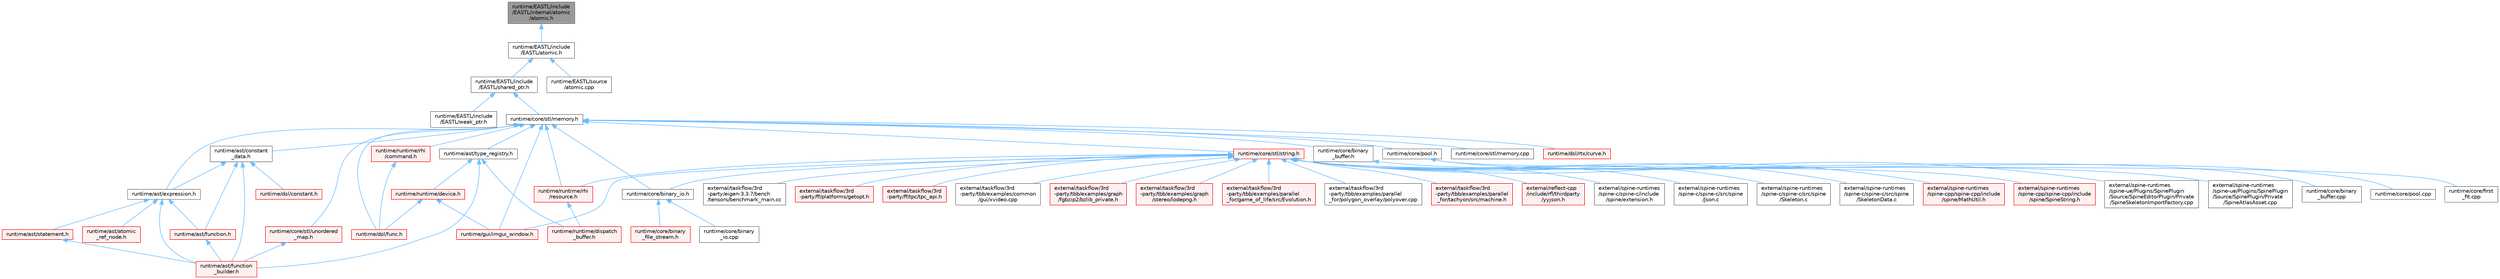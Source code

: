 digraph "runtime/EASTL/include/EASTL/internal/atomic/atomic.h"
{
 // LATEX_PDF_SIZE
  bgcolor="transparent";
  edge [fontname=Helvetica,fontsize=10,labelfontname=Helvetica,labelfontsize=10];
  node [fontname=Helvetica,fontsize=10,shape=box,height=0.2,width=0.4];
  Node1 [id="Node000001",label="runtime/EASTL/include\l/EASTL/internal/atomic\l/atomic.h",height=0.2,width=0.4,color="gray40", fillcolor="grey60", style="filled", fontcolor="black",tooltip=" "];
  Node1 -> Node2 [id="edge64_Node000001_Node000002",dir="back",color="steelblue1",style="solid",tooltip=" "];
  Node2 [id="Node000002",label="runtime/EASTL/include\l/EASTL/atomic.h",height=0.2,width=0.4,color="grey40", fillcolor="white", style="filled",URL="$runtime_2_e_a_s_t_l_2include_2_e_a_s_t_l_2atomic_8h.html",tooltip=" "];
  Node2 -> Node3 [id="edge65_Node000002_Node000003",dir="back",color="steelblue1",style="solid",tooltip=" "];
  Node3 [id="Node000003",label="runtime/EASTL/include\l/EASTL/shared_ptr.h",height=0.2,width=0.4,color="grey40", fillcolor="white", style="filled",URL="$shared__ptr_8h.html",tooltip=" "];
  Node3 -> Node4 [id="edge66_Node000003_Node000004",dir="back",color="steelblue1",style="solid",tooltip=" "];
  Node4 [id="Node000004",label="runtime/EASTL/include\l/EASTL/weak_ptr.h",height=0.2,width=0.4,color="grey40", fillcolor="white", style="filled",URL="$weak__ptr_8h.html",tooltip=" "];
  Node3 -> Node5 [id="edge67_Node000003_Node000005",dir="back",color="steelblue1",style="solid",tooltip=" "];
  Node5 [id="Node000005",label="runtime/core/stl/memory.h",height=0.2,width=0.4,color="grey40", fillcolor="white", style="filled",URL="$runtime_2core_2stl_2memory_8h.html",tooltip=" "];
  Node5 -> Node6 [id="edge68_Node000005_Node000006",dir="back",color="steelblue1",style="solid",tooltip=" "];
  Node6 [id="Node000006",label="runtime/ast/constant\l_data.h",height=0.2,width=0.4,color="grey40", fillcolor="white", style="filled",URL="$constant__data_8h.html",tooltip=" "];
  Node6 -> Node7 [id="edge69_Node000006_Node000007",dir="back",color="steelblue1",style="solid",tooltip=" "];
  Node7 [id="Node000007",label="runtime/ast/expression.h",height=0.2,width=0.4,color="grey40", fillcolor="white", style="filled",URL="$expression_8h.html",tooltip=" "];
  Node7 -> Node8 [id="edge70_Node000007_Node000008",dir="back",color="steelblue1",style="solid",tooltip=" "];
  Node8 [id="Node000008",label="runtime/ast/atomic\l_ref_node.h",height=0.2,width=0.4,color="red", fillcolor="#FFF0F0", style="filled",URL="$atomic__ref__node_8h.html",tooltip=" "];
  Node7 -> Node28 [id="edge71_Node000007_Node000028",dir="back",color="steelblue1",style="solid",tooltip=" "];
  Node28 [id="Node000028",label="runtime/ast/function.h",height=0.2,width=0.4,color="red", fillcolor="#FFF0F0", style="filled",URL="$ast_2function_8h.html",tooltip=" "];
  Node28 -> Node30 [id="edge72_Node000028_Node000030",dir="back",color="steelblue1",style="solid",tooltip=" "];
  Node30 [id="Node000030",label="runtime/ast/function\l_builder.h",height=0.2,width=0.4,color="red", fillcolor="#FFF0F0", style="filled",URL="$function__builder_8h.html",tooltip=" "];
  Node7 -> Node30 [id="edge73_Node000007_Node000030",dir="back",color="steelblue1",style="solid",tooltip=" "];
  Node7 -> Node57 [id="edge74_Node000007_Node000057",dir="back",color="steelblue1",style="solid",tooltip=" "];
  Node57 [id="Node000057",label="runtime/ast/statement.h",height=0.2,width=0.4,color="red", fillcolor="#FFF0F0", style="filled",URL="$statement_8h.html",tooltip=" "];
  Node57 -> Node30 [id="edge75_Node000057_Node000030",dir="back",color="steelblue1",style="solid",tooltip=" "];
  Node6 -> Node28 [id="edge76_Node000006_Node000028",dir="back",color="steelblue1",style="solid",tooltip=" "];
  Node6 -> Node30 [id="edge77_Node000006_Node000030",dir="back",color="steelblue1",style="solid",tooltip=" "];
  Node6 -> Node32 [id="edge78_Node000006_Node000032",dir="back",color="steelblue1",style="solid",tooltip=" "];
  Node32 [id="Node000032",label="runtime/dsl/constant.h",height=0.2,width=0.4,color="red", fillcolor="#FFF0F0", style="filled",URL="$constant_8h.html",tooltip=" "];
  Node5 -> Node7 [id="edge79_Node000005_Node000007",dir="back",color="steelblue1",style="solid",tooltip=" "];
  Node5 -> Node58 [id="edge80_Node000005_Node000058",dir="back",color="steelblue1",style="solid",tooltip=" "];
  Node58 [id="Node000058",label="runtime/ast/type_registry.h",height=0.2,width=0.4,color="grey40", fillcolor="white", style="filled",URL="$type__registry_8h.html",tooltip=" "];
  Node58 -> Node30 [id="edge81_Node000058_Node000030",dir="back",color="steelblue1",style="solid",tooltip=" "];
  Node58 -> Node48 [id="edge82_Node000058_Node000048",dir="back",color="steelblue1",style="solid",tooltip=" "];
  Node48 [id="Node000048",label="runtime/runtime/device.h",height=0.2,width=0.4,color="red", fillcolor="#FFF0F0", style="filled",URL="$device_8h.html",tooltip=" "];
  Node48 -> Node11 [id="edge83_Node000048_Node000011",dir="back",color="steelblue1",style="solid",tooltip=" "];
  Node11 [id="Node000011",label="runtime/dsl/func.h",height=0.2,width=0.4,color="red", fillcolor="#FFF0F0", style="filled",URL="$func_8h.html",tooltip=" "];
  Node48 -> Node49 [id="edge84_Node000048_Node000049",dir="back",color="steelblue1",style="solid",tooltip=" "];
  Node49 [id="Node000049",label="runtime/gui/imgui_window.h",height=0.2,width=0.4,color="red", fillcolor="#FFF0F0", style="filled",URL="$imgui__window_8h.html",tooltip=" "];
  Node58 -> Node50 [id="edge85_Node000058_Node000050",dir="back",color="steelblue1",style="solid",tooltip=" "];
  Node50 [id="Node000050",label="runtime/runtime/dispatch\l_buffer.h",height=0.2,width=0.4,color="red", fillcolor="#FFF0F0", style="filled",URL="$dispatch__buffer_8h.html",tooltip=" "];
  Node5 -> Node59 [id="edge86_Node000005_Node000059",dir="back",color="steelblue1",style="solid",tooltip=" "];
  Node59 [id="Node000059",label="runtime/core/binary\l_buffer.h",height=0.2,width=0.4,color="grey40", fillcolor="white", style="filled",URL="$binary__buffer_8h.html",tooltip=" "];
  Node59 -> Node60 [id="edge87_Node000059_Node000060",dir="back",color="steelblue1",style="solid",tooltip=" "];
  Node60 [id="Node000060",label="runtime/core/binary\l_buffer.cpp",height=0.2,width=0.4,color="grey40", fillcolor="white", style="filled",URL="$binary__buffer_8cpp.html",tooltip=" "];
  Node5 -> Node61 [id="edge88_Node000005_Node000061",dir="back",color="steelblue1",style="solid",tooltip=" "];
  Node61 [id="Node000061",label="runtime/core/binary_io.h",height=0.2,width=0.4,color="grey40", fillcolor="white", style="filled",URL="$binary__io_8h.html",tooltip=" "];
  Node61 -> Node62 [id="edge89_Node000061_Node000062",dir="back",color="steelblue1",style="solid",tooltip=" "];
  Node62 [id="Node000062",label="runtime/core/binary\l_file_stream.h",height=0.2,width=0.4,color="red", fillcolor="#FFF0F0", style="filled",URL="$binary__file__stream_8h.html",tooltip=" "];
  Node61 -> Node64 [id="edge90_Node000061_Node000064",dir="back",color="steelblue1",style="solid",tooltip=" "];
  Node64 [id="Node000064",label="runtime/core/binary\l_io.cpp",height=0.2,width=0.4,color="grey40", fillcolor="white", style="filled",URL="$binary__io_8cpp.html",tooltip=" "];
  Node5 -> Node65 [id="edge91_Node000005_Node000065",dir="back",color="steelblue1",style="solid",tooltip=" "];
  Node65 [id="Node000065",label="runtime/core/pool.h",height=0.2,width=0.4,color="grey40", fillcolor="white", style="filled",URL="$runtime_2core_2pool_8h.html",tooltip=" "];
  Node65 -> Node66 [id="edge92_Node000065_Node000066",dir="back",color="steelblue1",style="solid",tooltip=" "];
  Node66 [id="Node000066",label="runtime/core/first\l_fit.cpp",height=0.2,width=0.4,color="grey40", fillcolor="white", style="filled",URL="$first__fit_8cpp.html",tooltip=" "];
  Node65 -> Node67 [id="edge93_Node000065_Node000067",dir="back",color="steelblue1",style="solid",tooltip=" "];
  Node67 [id="Node000067",label="runtime/core/pool.cpp",height=0.2,width=0.4,color="grey40", fillcolor="white", style="filled",URL="$pool_8cpp.html",tooltip=" "];
  Node5 -> Node68 [id="edge94_Node000005_Node000068",dir="back",color="steelblue1",style="solid",tooltip=" "];
  Node68 [id="Node000068",label="runtime/core/stl/memory.cpp",height=0.2,width=0.4,color="grey40", fillcolor="white", style="filled",URL="$core_2stl_2memory_8cpp.html",tooltip=" "];
  Node5 -> Node69 [id="edge95_Node000005_Node000069",dir="back",color="steelblue1",style="solid",tooltip=" "];
  Node69 [id="Node000069",label="runtime/core/stl/string.h",height=0.2,width=0.4,color="red", fillcolor="#FFF0F0", style="filled",URL="$string_8h.html",tooltip=" "];
  Node69 -> Node70 [id="edge96_Node000069_Node000070",dir="back",color="steelblue1",style="solid",tooltip=" "];
  Node70 [id="Node000070",label="external/reflect-cpp\l/include/rfl/thirdparty\l/yyjson.h",height=0.2,width=0.4,color="red", fillcolor="#FFF0F0", style="filled",URL="$yyjson_8h.html",tooltip=" "];
  Node69 -> Node409 [id="edge97_Node000069_Node000409",dir="back",color="steelblue1",style="solid",tooltip=" "];
  Node409 [id="Node000409",label="external/spine-runtimes\l/spine-c/spine-c/include\l/spine/extension.h",height=0.2,width=0.4,color="grey40", fillcolor="white", style="filled",URL="$spine-c_2include_2spine_2extension_8h.html",tooltip=" "];
  Node69 -> Node410 [id="edge98_Node000069_Node000410",dir="back",color="steelblue1",style="solid",tooltip=" "];
  Node410 [id="Node000410",label="external/spine-runtimes\l/spine-c/spine-c/src/spine\l/Json.c",height=0.2,width=0.4,color="grey40", fillcolor="white", style="filled",URL="$_json_8c.html",tooltip=" "];
  Node69 -> Node411 [id="edge99_Node000069_Node000411",dir="back",color="steelblue1",style="solid",tooltip=" "];
  Node411 [id="Node000411",label="external/spine-runtimes\l/spine-c/spine-c/src/spine\l/Skeleton.c",height=0.2,width=0.4,color="grey40", fillcolor="white", style="filled",URL="$_skeleton_8c.html",tooltip=" "];
  Node69 -> Node412 [id="edge100_Node000069_Node000412",dir="back",color="steelblue1",style="solid",tooltip=" "];
  Node412 [id="Node000412",label="external/spine-runtimes\l/spine-c/spine-c/src/spine\l/SkeletonData.c",height=0.2,width=0.4,color="grey40", fillcolor="white", style="filled",URL="$_skeleton_data_8c.html",tooltip=" "];
  Node69 -> Node413 [id="edge101_Node000069_Node000413",dir="back",color="steelblue1",style="solid",tooltip=" "];
  Node413 [id="Node000413",label="external/spine-runtimes\l/spine-cpp/spine-cpp/include\l/spine/MathUtil.h",height=0.2,width=0.4,color="red", fillcolor="#FFF0F0", style="filled",URL="$_math_util_8h.html",tooltip=" "];
  Node69 -> Node424 [id="edge102_Node000069_Node000424",dir="back",color="steelblue1",style="solid",tooltip=" "];
  Node424 [id="Node000424",label="external/spine-runtimes\l/spine-cpp/spine-cpp/include\l/spine/SpineString.h",height=0.2,width=0.4,color="red", fillcolor="#FFF0F0", style="filled",URL="$_spine_string_8h.html",tooltip=" "];
  Node69 -> Node564 [id="edge103_Node000069_Node000564",dir="back",color="steelblue1",style="solid",tooltip=" "];
  Node564 [id="Node000564",label="external/spine-runtimes\l/spine-ue/Plugins/SpinePlugin\l/Source/SpineEditorPlugin/Private\l/SpineSkeletonImportFactory.cpp",height=0.2,width=0.4,color="grey40", fillcolor="white", style="filled",URL="$_spine_skeleton_import_factory_8cpp.html",tooltip=" "];
  Node69 -> Node565 [id="edge104_Node000069_Node000565",dir="back",color="steelblue1",style="solid",tooltip=" "];
  Node565 [id="Node000565",label="external/spine-runtimes\l/spine-ue/Plugins/SpinePlugin\l/Source/SpinePlugin/Private\l/SpineAtlasAsset.cpp",height=0.2,width=0.4,color="grey40", fillcolor="white", style="filled",URL="$_spine_atlas_asset_8cpp.html",tooltip=" "];
  Node69 -> Node566 [id="edge105_Node000069_Node000566",dir="back",color="steelblue1",style="solid",tooltip=" "];
  Node566 [id="Node000566",label="external/taskflow/3rd\l-party/eigen-3.3.7/bench\l/tensors/benchmark_main.cc",height=0.2,width=0.4,color="grey40", fillcolor="white", style="filled",URL="$benchmark__main_8cc.html",tooltip=" "];
  Node69 -> Node567 [id="edge106_Node000069_Node000567",dir="back",color="steelblue1",style="solid",tooltip=" "];
  Node567 [id="Node000567",label="external/taskflow/3rd\l-party/ff/platforms/getopt.h",height=0.2,width=0.4,color="red", fillcolor="#FFF0F0", style="filled",URL="$external_2taskflow_23rd-party_2ff_2platforms_2getopt_8h.html",tooltip=" "];
  Node69 -> Node569 [id="edge107_Node000069_Node000569",dir="back",color="steelblue1",style="solid",tooltip=" "];
  Node569 [id="Node000569",label="external/taskflow/3rd\l-party/ff/tpc/tpc_api.h",height=0.2,width=0.4,color="red", fillcolor="#FFF0F0", style="filled",URL="$tpc__api_8h.html",tooltip="ThreadPoolComposer API for hardware threadpool integration. Low-level API to interface hardware accel..."];
  Node69 -> Node573 [id="edge108_Node000069_Node000573",dir="back",color="steelblue1",style="solid",tooltip=" "];
  Node573 [id="Node000573",label="external/taskflow/3rd\l-party/tbb/examples/common\l/gui/xvideo.cpp",height=0.2,width=0.4,color="grey40", fillcolor="white", style="filled",URL="$3rd-party_2tbb_2examples_2common_2gui_2xvideo_8cpp.html",tooltip=" "];
  Node69 -> Node574 [id="edge109_Node000069_Node000574",dir="back",color="steelblue1",style="solid",tooltip=" "];
  Node574 [id="Node000574",label="external/taskflow/3rd\l-party/tbb/examples/graph\l/fgbzip2/bzlib_private.h",height=0.2,width=0.4,color="red", fillcolor="#FFF0F0", style="filled",URL="$bzlib__private_8h.html",tooltip=" "];
  Node69 -> Node582 [id="edge110_Node000069_Node000582",dir="back",color="steelblue1",style="solid",tooltip=" "];
  Node582 [id="Node000582",label="external/taskflow/3rd\l-party/tbb/examples/graph\l/stereo/lodepng.h",height=0.2,width=0.4,color="red", fillcolor="#FFF0F0", style="filled",URL="$lodepng_8h.html",tooltip=" "];
  Node69 -> Node585 [id="edge111_Node000069_Node000585",dir="back",color="steelblue1",style="solid",tooltip=" "];
  Node585 [id="Node000585",label="external/taskflow/3rd\l-party/tbb/examples/parallel\l_for/game_of_life/src/Evolution.h",height=0.2,width=0.4,color="red", fillcolor="#FFF0F0", style="filled",URL="$_evolution_8h.html",tooltip=" "];
  Node69 -> Node590 [id="edge112_Node000069_Node000590",dir="back",color="steelblue1",style="solid",tooltip=" "];
  Node590 [id="Node000590",label="external/taskflow/3rd\l-party/tbb/examples/parallel\l_for/polygon_overlay/polyover.cpp",height=0.2,width=0.4,color="grey40", fillcolor="white", style="filled",URL="$polyover_8cpp.html",tooltip=" "];
  Node69 -> Node591 [id="edge113_Node000069_Node000591",dir="back",color="steelblue1",style="solid",tooltip=" "];
  Node591 [id="Node000591",label="external/taskflow/3rd\l-party/tbb/examples/parallel\l_for/tachyon/src/machine.h",height=0.2,width=0.4,color="red", fillcolor="#FFF0F0", style="filled",URL="$machine_8h.html",tooltip=" "];
  Node69 -> Node61 [id="edge114_Node000069_Node000061",dir="back",color="steelblue1",style="solid",tooltip=" "];
  Node69 -> Node49 [id="edge115_Node000069_Node000049",dir="back",color="steelblue1",style="solid",tooltip=" "];
  Node69 -> Node853 [id="edge116_Node000069_Node000853",dir="back",color="steelblue1",style="solid",tooltip=" "];
  Node853 [id="Node000853",label="runtime/runtime/rhi\l/resource.h",height=0.2,width=0.4,color="red", fillcolor="#FFF0F0", style="filled",URL="$runtime_2runtime_2rhi_2resource_8h.html",tooltip=" "];
  Node853 -> Node50 [id="edge117_Node000853_Node000050",dir="back",color="steelblue1",style="solid",tooltip=" "];
  Node5 -> Node729 [id="edge118_Node000005_Node000729",dir="back",color="steelblue1",style="solid",tooltip=" "];
  Node729 [id="Node000729",label="runtime/core/stl/unordered\l_map.h",height=0.2,width=0.4,color="red", fillcolor="#FFF0F0", style="filled",URL="$core_2stl_2unordered__map_8h.html",tooltip=" "];
  Node729 -> Node30 [id="edge119_Node000729_Node000030",dir="back",color="steelblue1",style="solid",tooltip=" "];
  Node5 -> Node11 [id="edge120_Node000005_Node000011",dir="back",color="steelblue1",style="solid",tooltip=" "];
  Node5 -> Node40 [id="edge121_Node000005_Node000040",dir="back",color="steelblue1",style="solid",tooltip=" "];
  Node40 [id="Node000040",label="runtime/dsl/rtx/curve.h",height=0.2,width=0.4,color="red", fillcolor="#FFF0F0", style="filled",URL="$dsl_2rtx_2curve_8h.html",tooltip=" "];
  Node5 -> Node49 [id="edge122_Node000005_Node000049",dir="back",color="steelblue1",style="solid",tooltip=" "];
  Node5 -> Node714 [id="edge123_Node000005_Node000714",dir="back",color="steelblue1",style="solid",tooltip=" "];
  Node714 [id="Node000714",label="runtime/runtime/rhi\l/command.h",height=0.2,width=0.4,color="red", fillcolor="#FFF0F0", style="filled",URL="$command_8h.html",tooltip=" "];
  Node714 -> Node11 [id="edge124_Node000714_Node000011",dir="back",color="steelblue1",style="solid",tooltip=" "];
  Node5 -> Node853 [id="edge125_Node000005_Node000853",dir="back",color="steelblue1",style="solid",tooltip=" "];
  Node2 -> Node1119 [id="edge126_Node000002_Node001119",dir="back",color="steelblue1",style="solid",tooltip=" "];
  Node1119 [id="Node001119",label="runtime/EASTL/source\l/atomic.cpp",height=0.2,width=0.4,color="grey40", fillcolor="white", style="filled",URL="$atomic_8cpp.html",tooltip=" "];
}
